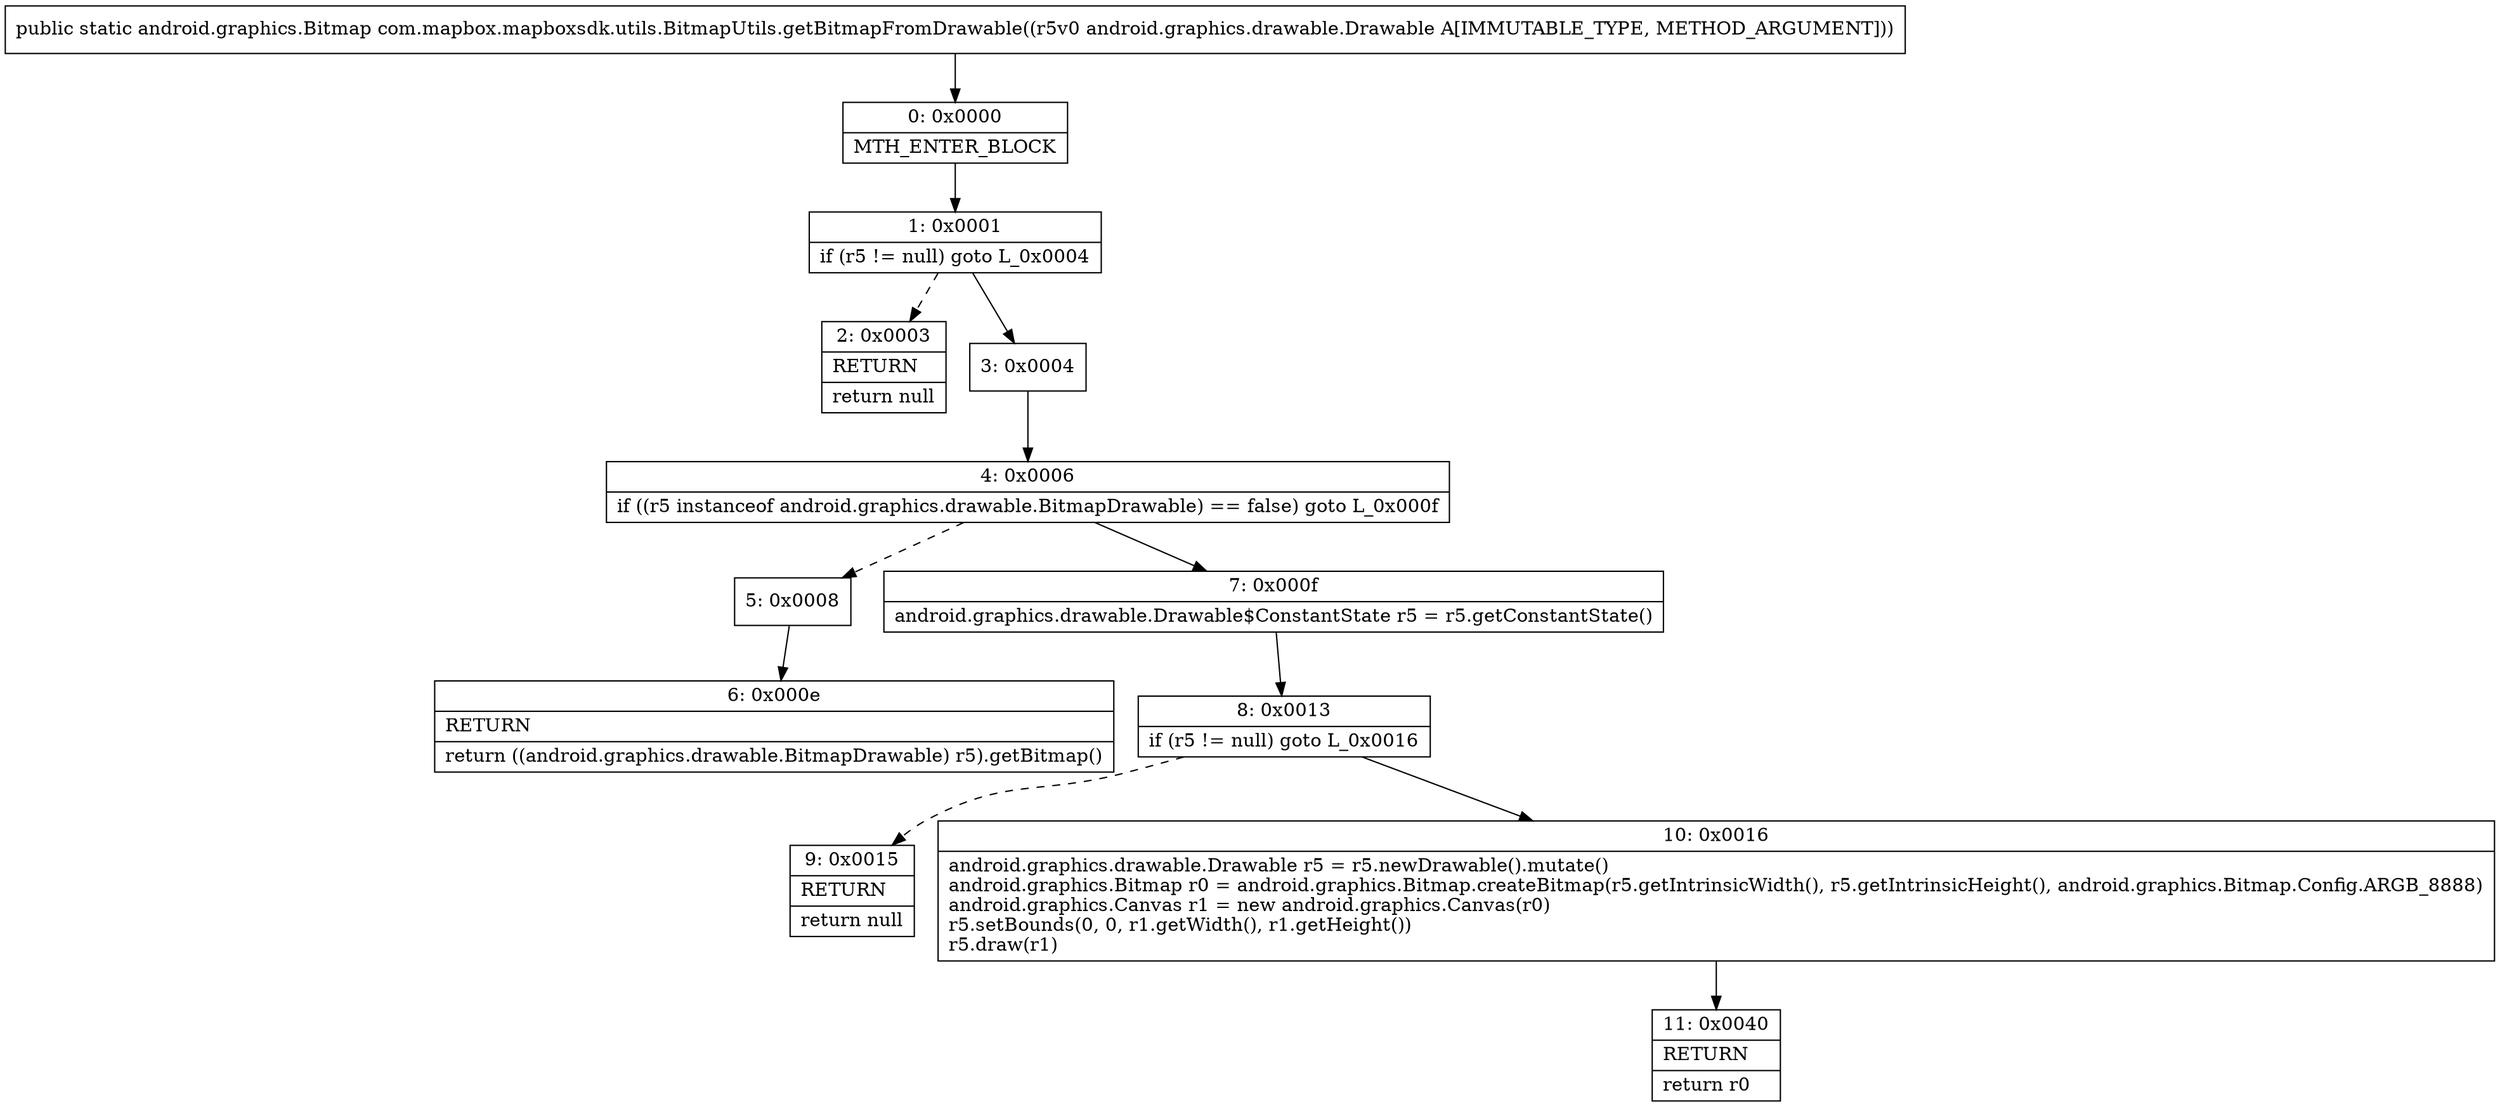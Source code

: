 digraph "CFG forcom.mapbox.mapboxsdk.utils.BitmapUtils.getBitmapFromDrawable(Landroid\/graphics\/drawable\/Drawable;)Landroid\/graphics\/Bitmap;" {
Node_0 [shape=record,label="{0\:\ 0x0000|MTH_ENTER_BLOCK\l}"];
Node_1 [shape=record,label="{1\:\ 0x0001|if (r5 != null) goto L_0x0004\l}"];
Node_2 [shape=record,label="{2\:\ 0x0003|RETURN\l|return null\l}"];
Node_3 [shape=record,label="{3\:\ 0x0004}"];
Node_4 [shape=record,label="{4\:\ 0x0006|if ((r5 instanceof android.graphics.drawable.BitmapDrawable) == false) goto L_0x000f\l}"];
Node_5 [shape=record,label="{5\:\ 0x0008}"];
Node_6 [shape=record,label="{6\:\ 0x000e|RETURN\l|return ((android.graphics.drawable.BitmapDrawable) r5).getBitmap()\l}"];
Node_7 [shape=record,label="{7\:\ 0x000f|android.graphics.drawable.Drawable$ConstantState r5 = r5.getConstantState()\l}"];
Node_8 [shape=record,label="{8\:\ 0x0013|if (r5 != null) goto L_0x0016\l}"];
Node_9 [shape=record,label="{9\:\ 0x0015|RETURN\l|return null\l}"];
Node_10 [shape=record,label="{10\:\ 0x0016|android.graphics.drawable.Drawable r5 = r5.newDrawable().mutate()\landroid.graphics.Bitmap r0 = android.graphics.Bitmap.createBitmap(r5.getIntrinsicWidth(), r5.getIntrinsicHeight(), android.graphics.Bitmap.Config.ARGB_8888)\landroid.graphics.Canvas r1 = new android.graphics.Canvas(r0)\lr5.setBounds(0, 0, r1.getWidth(), r1.getHeight())\lr5.draw(r1)\l}"];
Node_11 [shape=record,label="{11\:\ 0x0040|RETURN\l|return r0\l}"];
MethodNode[shape=record,label="{public static android.graphics.Bitmap com.mapbox.mapboxsdk.utils.BitmapUtils.getBitmapFromDrawable((r5v0 android.graphics.drawable.Drawable A[IMMUTABLE_TYPE, METHOD_ARGUMENT])) }"];
MethodNode -> Node_0;
Node_0 -> Node_1;
Node_1 -> Node_2[style=dashed];
Node_1 -> Node_3;
Node_3 -> Node_4;
Node_4 -> Node_5[style=dashed];
Node_4 -> Node_7;
Node_5 -> Node_6;
Node_7 -> Node_8;
Node_8 -> Node_9[style=dashed];
Node_8 -> Node_10;
Node_10 -> Node_11;
}


